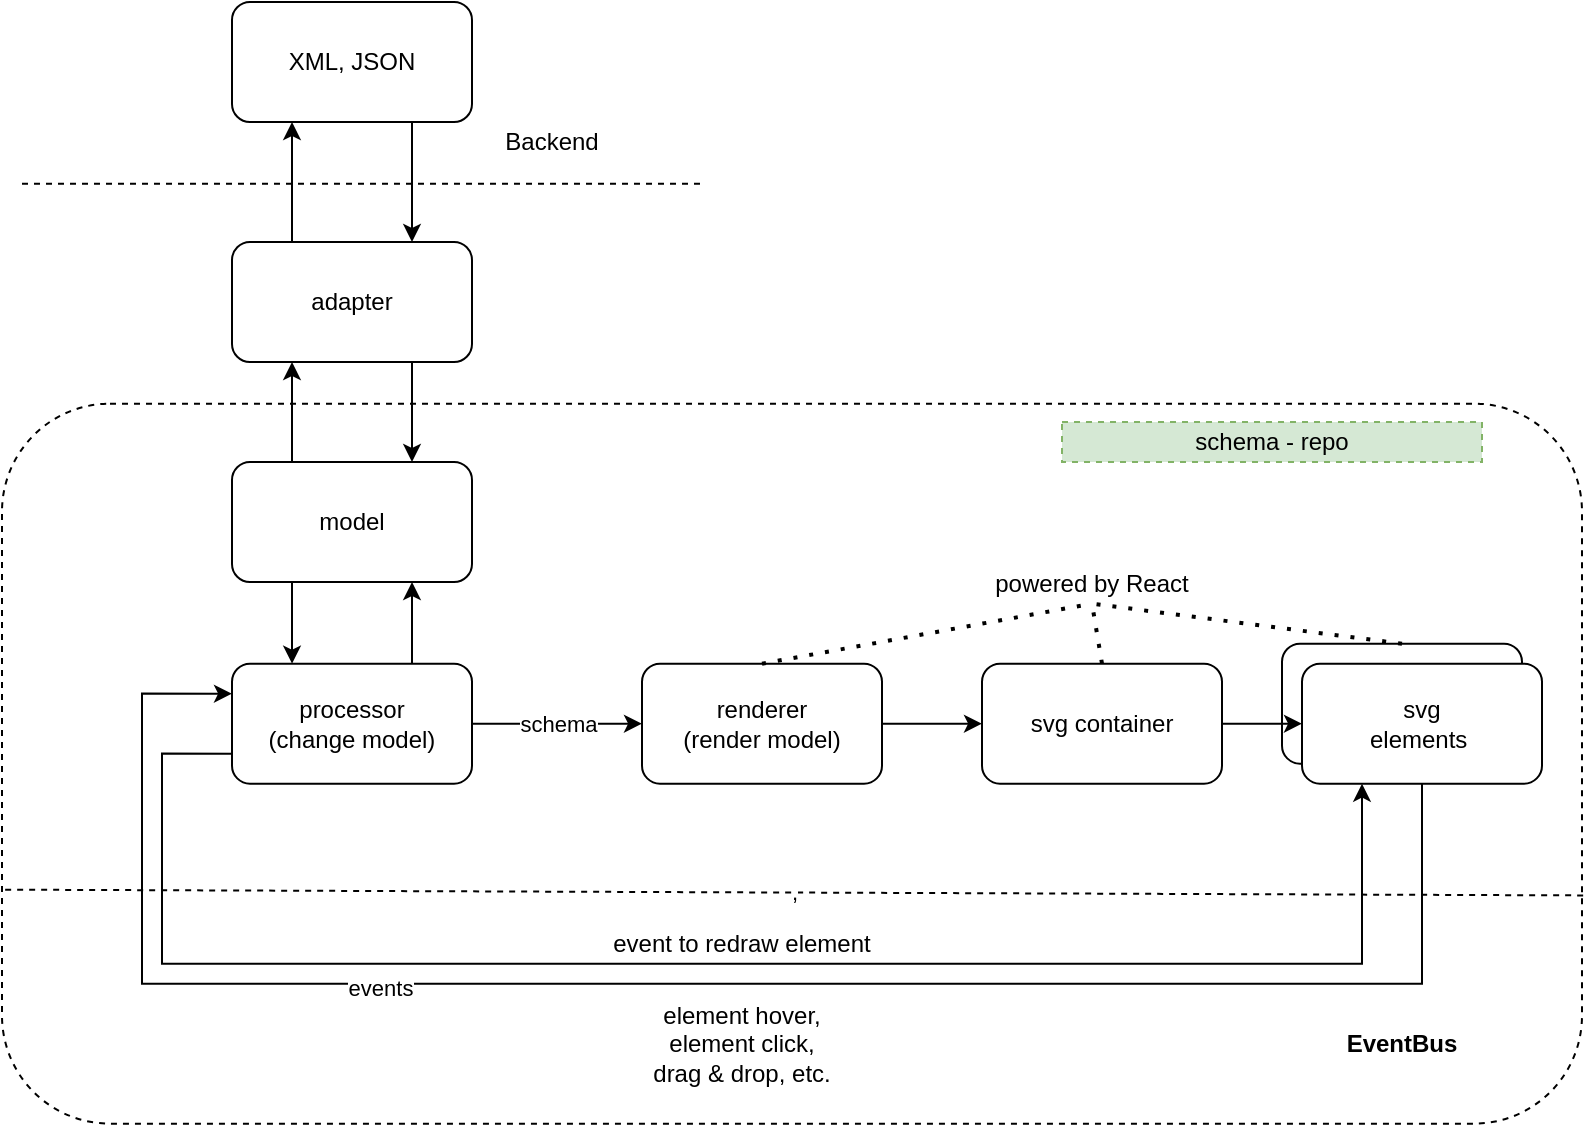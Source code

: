 <mxfile version="16.5.1" type="device"><diagram id="IAPrkwISIEq8zQjDtOJN" name="Страница 1"><mxGraphModel dx="2377" dy="937" grid="1" gridSize="10" guides="1" tooltips="1" connect="1" arrows="1" fold="1" page="1" pageScale="1" pageWidth="827" pageHeight="1169" math="0" shadow="0"><root><mxCell id="0"/><mxCell id="1" parent="0"/><mxCell id="u56uk9nV6f0aZvzBH6ns-75" value="" style="rounded=1;whiteSpace=wrap;html=1;align=right;dashed=1;" parent="1" vertex="1"><mxGeometry x="-809" y="300.83" width="790" height="360" as="geometry"/></mxCell><mxCell id="u56uk9nV6f0aZvzBH6ns-20" value="" style="edgeStyle=orthogonalEdgeStyle;rounded=0;orthogonalLoop=1;jettySize=auto;html=1;startArrow=none;startFill=0;entryX=0.25;entryY=1;entryDx=0;entryDy=0;exitX=0.25;exitY=0;exitDx=0;exitDy=0;" parent="1" source="u56uk9nV6f0aZvzBH6ns-1" target="u56uk9nV6f0aZvzBH6ns-19" edge="1"><mxGeometry relative="1" as="geometry"/></mxCell><mxCell id="u56uk9nV6f0aZvzBH6ns-25" value="" style="edgeStyle=orthogonalEdgeStyle;rounded=0;orthogonalLoop=1;jettySize=auto;html=1;startArrow=none;startFill=0;entryX=0.25;entryY=0;entryDx=0;entryDy=0;exitX=0.25;exitY=1;exitDx=0;exitDy=0;" parent="1" source="u56uk9nV6f0aZvzBH6ns-1" target="u56uk9nV6f0aZvzBH6ns-2" edge="1"><mxGeometry relative="1" as="geometry"/></mxCell><mxCell id="u56uk9nV6f0aZvzBH6ns-1" value="model" style="rounded=1;whiteSpace=wrap;html=1;" parent="1" vertex="1"><mxGeometry x="-694" y="330" width="120" height="60" as="geometry"/></mxCell><mxCell id="u56uk9nV6f0aZvzBH6ns-8" value="schema" style="edgeStyle=orthogonalEdgeStyle;rounded=0;orthogonalLoop=1;jettySize=auto;html=1;exitX=1;exitY=0.5;exitDx=0;exitDy=0;entryX=0;entryY=0.5;entryDx=0;entryDy=0;" parent="1" source="u56uk9nV6f0aZvzBH6ns-2" target="u56uk9nV6f0aZvzBH6ns-3" edge="1"><mxGeometry relative="1" as="geometry"><mxPoint x="-699" y="510.83" as="targetPoint"/></mxGeometry></mxCell><mxCell id="u56uk9nV6f0aZvzBH6ns-26" value="" style="edgeStyle=orthogonalEdgeStyle;rounded=0;orthogonalLoop=1;jettySize=auto;html=1;startArrow=none;startFill=0;exitX=0.75;exitY=0;exitDx=0;exitDy=0;entryX=0.75;entryY=1;entryDx=0;entryDy=0;" parent="1" source="u56uk9nV6f0aZvzBH6ns-2" target="u56uk9nV6f0aZvzBH6ns-1" edge="1"><mxGeometry relative="1" as="geometry"/></mxCell><mxCell id="u56uk9nV6f0aZvzBH6ns-2" value="processor&lt;br&gt;(change model)" style="rounded=1;whiteSpace=wrap;html=1;" parent="1" vertex="1"><mxGeometry x="-694" y="430.83" width="120" height="60" as="geometry"/></mxCell><mxCell id="u56uk9nV6f0aZvzBH6ns-12" value="" style="edgeStyle=orthogonalEdgeStyle;rounded=0;orthogonalLoop=1;jettySize=auto;html=1;startArrow=none;startFill=0;" parent="1" source="u56uk9nV6f0aZvzBH6ns-3" target="u56uk9nV6f0aZvzBH6ns-11" edge="1"><mxGeometry relative="1" as="geometry"/></mxCell><mxCell id="u56uk9nV6f0aZvzBH6ns-3" value="renderer&lt;br&gt;(render model)" style="rounded=1;whiteSpace=wrap;html=1;" parent="1" vertex="1"><mxGeometry x="-489" y="430.83" width="120" height="60" as="geometry"/></mxCell><mxCell id="u56uk9nV6f0aZvzBH6ns-6" value="svg&lt;br&gt;элементы&amp;nbsp;" style="rounded=1;whiteSpace=wrap;html=1;" parent="1" vertex="1"><mxGeometry x="-169" y="420.83" width="120" height="60" as="geometry"/></mxCell><mxCell id="u56uk9nV6f0aZvzBH6ns-74" value="" style="edgeStyle=orthogonalEdgeStyle;rounded=0;orthogonalLoop=1;jettySize=auto;html=1;startArrow=none;startFill=0;entryX=0.25;entryY=1;entryDx=0;entryDy=0;exitX=0;exitY=0.75;exitDx=0;exitDy=0;" parent="1" source="u56uk9nV6f0aZvzBH6ns-2" target="u56uk9nV6f0aZvzBH6ns-13" edge="1"><mxGeometry relative="1" as="geometry"><mxPoint x="-369" y="560.83" as="sourcePoint"/><Array as="points"><mxPoint x="-729" y="475.83"/><mxPoint x="-729" y="580.83"/><mxPoint x="-129" y="580.83"/></Array></mxGeometry></mxCell><mxCell id="u56uk9nV6f0aZvzBH6ns-9" style="edgeStyle=orthogonalEdgeStyle;rounded=0;orthogonalLoop=1;jettySize=auto;html=1;exitX=0.5;exitY=1;exitDx=0;exitDy=0;" parent="1" source="u56uk9nV6f0aZvzBH6ns-2" target="u56uk9nV6f0aZvzBH6ns-2" edge="1"><mxGeometry relative="1" as="geometry"/></mxCell><mxCell id="u56uk9nV6f0aZvzBH6ns-14" value="" style="edgeStyle=orthogonalEdgeStyle;rounded=0;orthogonalLoop=1;jettySize=auto;html=1;startArrow=none;startFill=0;" parent="1" source="u56uk9nV6f0aZvzBH6ns-11" target="u56uk9nV6f0aZvzBH6ns-13" edge="1"><mxGeometry relative="1" as="geometry"/></mxCell><mxCell id="u56uk9nV6f0aZvzBH6ns-11" value="svg container" style="rounded=1;whiteSpace=wrap;html=1;" parent="1" vertex="1"><mxGeometry x="-319" y="430.83" width="120" height="60" as="geometry"/></mxCell><mxCell id="u56uk9nV6f0aZvzBH6ns-16" value="" style="edgeStyle=orthogonalEdgeStyle;rounded=0;orthogonalLoop=1;jettySize=auto;html=1;startArrow=none;startFill=0;entryX=0;entryY=0.25;entryDx=0;entryDy=0;exitX=0.5;exitY=1;exitDx=0;exitDy=0;" parent="1" source="u56uk9nV6f0aZvzBH6ns-13" target="u56uk9nV6f0aZvzBH6ns-2" edge="1"><mxGeometry relative="1" as="geometry"><mxPoint x="-109" y="500.83" as="sourcePoint"/><mxPoint x="-369" y="570.83" as="targetPoint"/><Array as="points"><mxPoint x="-99" y="590.83"/><mxPoint x="-739" y="590.83"/><mxPoint x="-739" y="445.83"/></Array></mxGeometry></mxCell><mxCell id="u56uk9nV6f0aZvzBH6ns-18" value="events" style="edgeLabel;html=1;align=center;verticalAlign=middle;resizable=0;points=[];" parent="u56uk9nV6f0aZvzBH6ns-16" vertex="1" connectable="0"><mxGeometry x="0.336" y="2" relative="1" as="geometry"><mxPoint as="offset"/></mxGeometry></mxCell><mxCell id="u56uk9nV6f0aZvzBH6ns-13" value="svg&lt;br&gt;elements&amp;nbsp;" style="rounded=1;whiteSpace=wrap;html=1;" parent="1" vertex="1"><mxGeometry x="-159" y="430.83" width="120" height="60" as="geometry"/></mxCell><mxCell id="u56uk9nV6f0aZvzBH6ns-22" value="" style="edgeStyle=orthogonalEdgeStyle;rounded=0;orthogonalLoop=1;jettySize=auto;html=1;startArrow=none;startFill=0;entryX=0.25;entryY=1;entryDx=0;entryDy=0;exitX=0.25;exitY=0;exitDx=0;exitDy=0;" parent="1" source="u56uk9nV6f0aZvzBH6ns-19" target="u56uk9nV6f0aZvzBH6ns-21" edge="1"><mxGeometry relative="1" as="geometry"/></mxCell><mxCell id="u56uk9nV6f0aZvzBH6ns-23" value="" style="edgeStyle=orthogonalEdgeStyle;rounded=0;orthogonalLoop=1;jettySize=auto;html=1;startArrow=none;startFill=0;exitX=0.75;exitY=1;exitDx=0;exitDy=0;entryX=0.75;entryY=0;entryDx=0;entryDy=0;" parent="1" source="u56uk9nV6f0aZvzBH6ns-19" target="u56uk9nV6f0aZvzBH6ns-1" edge="1"><mxGeometry relative="1" as="geometry"/></mxCell><mxCell id="u56uk9nV6f0aZvzBH6ns-19" value="adapter" style="whiteSpace=wrap;html=1;rounded=1;" parent="1" vertex="1"><mxGeometry x="-694" y="220" width="120" height="60" as="geometry"/></mxCell><mxCell id="u56uk9nV6f0aZvzBH6ns-24" value="" style="edgeStyle=orthogonalEdgeStyle;rounded=0;orthogonalLoop=1;jettySize=auto;html=1;startArrow=none;startFill=0;exitX=0.75;exitY=1;exitDx=0;exitDy=0;entryX=0.75;entryY=0;entryDx=0;entryDy=0;" parent="1" source="u56uk9nV6f0aZvzBH6ns-21" target="u56uk9nV6f0aZvzBH6ns-19" edge="1"><mxGeometry relative="1" as="geometry"/></mxCell><mxCell id="u56uk9nV6f0aZvzBH6ns-21" value="XML, JSON" style="whiteSpace=wrap;html=1;rounded=1;" parent="1" vertex="1"><mxGeometry x="-694" y="100.0" width="120" height="60" as="geometry"/></mxCell><mxCell id="u56uk9nV6f0aZvzBH6ns-70" value="" style="endArrow=none;dashed=1;html=1;" parent="1" edge="1"><mxGeometry width="50" height="50" relative="1" as="geometry"><mxPoint x="-799" y="190.83" as="sourcePoint"/><mxPoint x="-459" y="190.83" as="targetPoint"/></mxGeometry></mxCell><mxCell id="u56uk9nV6f0aZvzBH6ns-71" value="Backend" style="text;html=1;strokeColor=none;fillColor=none;align=center;verticalAlign=middle;whiteSpace=wrap;rounded=0;" parent="1" vertex="1"><mxGeometry x="-554" y="160" width="40" height="20" as="geometry"/></mxCell><mxCell id="u56uk9nV6f0aZvzBH6ns-76" value="element hover,&lt;br&gt;element click,&lt;br&gt;drag &amp;amp; drop, etc." style="text;html=1;strokeColor=none;fillColor=none;align=center;verticalAlign=middle;whiteSpace=wrap;rounded=0;dashed=1;" parent="1" vertex="1"><mxGeometry x="-529" y="610.83" width="180" height="20" as="geometry"/></mxCell><mxCell id="u56uk9nV6f0aZvzBH6ns-77" value="event to redraw element" style="text;html=1;strokeColor=none;fillColor=none;align=center;verticalAlign=middle;whiteSpace=wrap;rounded=0;dashed=1;" parent="1" vertex="1"><mxGeometry x="-509" y="560.83" width="140" height="20" as="geometry"/></mxCell><mxCell id="u56uk9nV6f0aZvzBH6ns-79" value="EventBus" style="text;html=1;strokeColor=none;fillColor=none;align=center;verticalAlign=middle;whiteSpace=wrap;rounded=0;dashed=1;fontStyle=1" parent="1" vertex="1"><mxGeometry x="-129" y="610.83" width="40" height="20" as="geometry"/></mxCell><mxCell id="u56uk9nV6f0aZvzBH6ns-80" value="," style="endArrow=none;dashed=1;html=1;exitX=0.002;exitY=0.675;exitDx=0;exitDy=0;exitPerimeter=0;entryX=1.001;entryY=0.683;entryDx=0;entryDy=0;entryPerimeter=0;" parent="1" source="u56uk9nV6f0aZvzBH6ns-75" target="u56uk9nV6f0aZvzBH6ns-75" edge="1"><mxGeometry width="50" height="50" relative="1" as="geometry"><mxPoint x="-439" y="440.83" as="sourcePoint"/><mxPoint x="-389" y="390.83" as="targetPoint"/></mxGeometry></mxCell><mxCell id="u56uk9nV6f0aZvzBH6ns-82" value="schema - repo" style="text;html=1;strokeColor=#82b366;fillColor=#d5e8d4;align=center;verticalAlign=middle;whiteSpace=wrap;rounded=0;dashed=1;" parent="1" vertex="1"><mxGeometry x="-279" y="310" width="210" height="20" as="geometry"/></mxCell><mxCell id="u56uk9nV6f0aZvzBH6ns-85" value="powered by React" style="text;html=1;strokeColor=none;fillColor=none;align=center;verticalAlign=middle;whiteSpace=wrap;rounded=0;dashed=1;" parent="1" vertex="1"><mxGeometry x="-334" y="380.83" width="140" height="20" as="geometry"/></mxCell><mxCell id="u56uk9nV6f0aZvzBH6ns-87" value="" style="endArrow=none;dashed=1;html=1;dashPattern=1 3;strokeWidth=2;entryX=0.5;entryY=1;entryDx=0;entryDy=0;exitX=0.5;exitY=0;exitDx=0;exitDy=0;" parent="1" source="u56uk9nV6f0aZvzBH6ns-3" target="u56uk9nV6f0aZvzBH6ns-85" edge="1"><mxGeometry width="50" height="50" relative="1" as="geometry"><mxPoint x="-329" y="420.83" as="sourcePoint"/><mxPoint x="-279" y="370.83" as="targetPoint"/></mxGeometry></mxCell><mxCell id="u56uk9nV6f0aZvzBH6ns-88" value="" style="endArrow=none;dashed=1;html=1;dashPattern=1 3;strokeWidth=2;entryX=0.5;entryY=1;entryDx=0;entryDy=0;exitX=0.5;exitY=0;exitDx=0;exitDy=0;" parent="1" source="u56uk9nV6f0aZvzBH6ns-11" target="u56uk9nV6f0aZvzBH6ns-85" edge="1"><mxGeometry width="50" height="50" relative="1" as="geometry"><mxPoint x="-329" y="420.83" as="sourcePoint"/><mxPoint x="-279" y="370.83" as="targetPoint"/></mxGeometry></mxCell><mxCell id="u56uk9nV6f0aZvzBH6ns-89" value="" style="endArrow=none;dashed=1;html=1;dashPattern=1 3;strokeWidth=2;entryX=0.5;entryY=1;entryDx=0;entryDy=0;exitX=0.5;exitY=0;exitDx=0;exitDy=0;" parent="1" source="u56uk9nV6f0aZvzBH6ns-6" target="u56uk9nV6f0aZvzBH6ns-85" edge="1"><mxGeometry width="50" height="50" relative="1" as="geometry"><mxPoint x="-329" y="420.83" as="sourcePoint"/><mxPoint x="-279" y="370.83" as="targetPoint"/></mxGeometry></mxCell></root></mxGraphModel></diagram></mxfile>